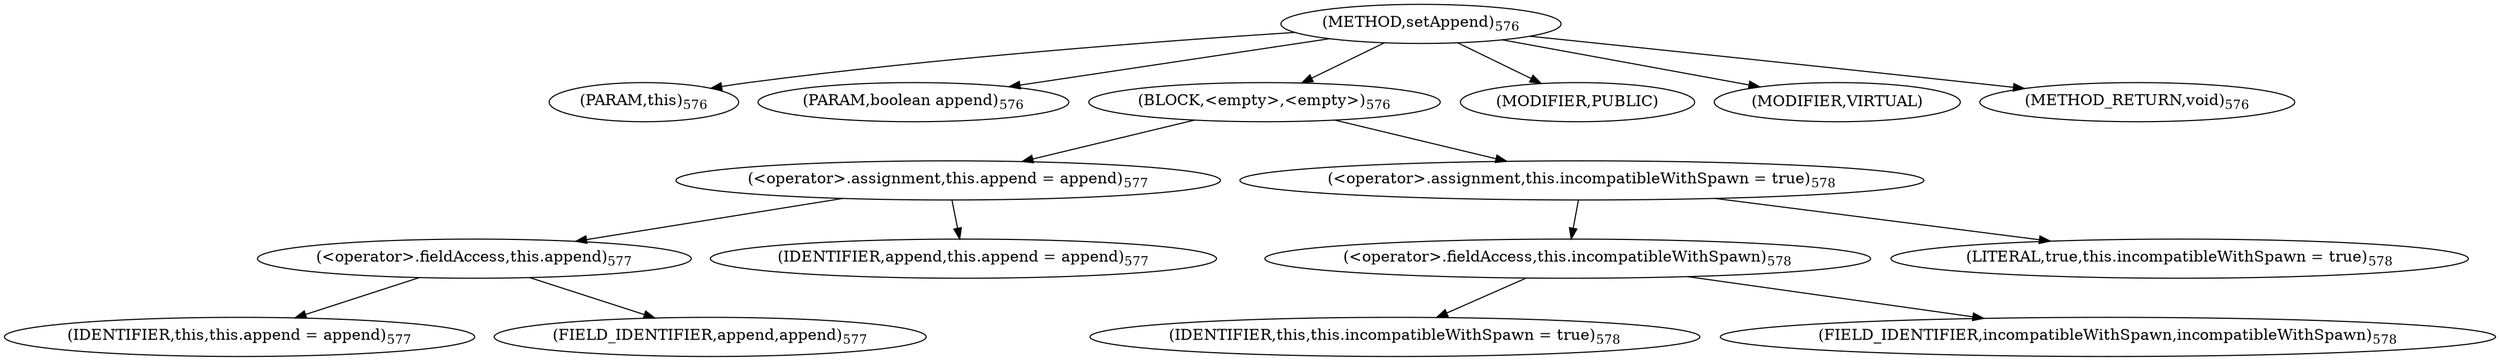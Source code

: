 digraph "setAppend" {  
"1045" [label = <(METHOD,setAppend)<SUB>576</SUB>> ]
"49" [label = <(PARAM,this)<SUB>576</SUB>> ]
"1046" [label = <(PARAM,boolean append)<SUB>576</SUB>> ]
"1047" [label = <(BLOCK,&lt;empty&gt;,&lt;empty&gt;)<SUB>576</SUB>> ]
"1048" [label = <(&lt;operator&gt;.assignment,this.append = append)<SUB>577</SUB>> ]
"1049" [label = <(&lt;operator&gt;.fieldAccess,this.append)<SUB>577</SUB>> ]
"48" [label = <(IDENTIFIER,this,this.append = append)<SUB>577</SUB>> ]
"1050" [label = <(FIELD_IDENTIFIER,append,append)<SUB>577</SUB>> ]
"1051" [label = <(IDENTIFIER,append,this.append = append)<SUB>577</SUB>> ]
"1052" [label = <(&lt;operator&gt;.assignment,this.incompatibleWithSpawn = true)<SUB>578</SUB>> ]
"1053" [label = <(&lt;operator&gt;.fieldAccess,this.incompatibleWithSpawn)<SUB>578</SUB>> ]
"1054" [label = <(IDENTIFIER,this,this.incompatibleWithSpawn = true)<SUB>578</SUB>> ]
"1055" [label = <(FIELD_IDENTIFIER,incompatibleWithSpawn,incompatibleWithSpawn)<SUB>578</SUB>> ]
"1056" [label = <(LITERAL,true,this.incompatibleWithSpawn = true)<SUB>578</SUB>> ]
"1057" [label = <(MODIFIER,PUBLIC)> ]
"1058" [label = <(MODIFIER,VIRTUAL)> ]
"1059" [label = <(METHOD_RETURN,void)<SUB>576</SUB>> ]
  "1045" -> "49" 
  "1045" -> "1046" 
  "1045" -> "1047" 
  "1045" -> "1057" 
  "1045" -> "1058" 
  "1045" -> "1059" 
  "1047" -> "1048" 
  "1047" -> "1052" 
  "1048" -> "1049" 
  "1048" -> "1051" 
  "1049" -> "48" 
  "1049" -> "1050" 
  "1052" -> "1053" 
  "1052" -> "1056" 
  "1053" -> "1054" 
  "1053" -> "1055" 
}
